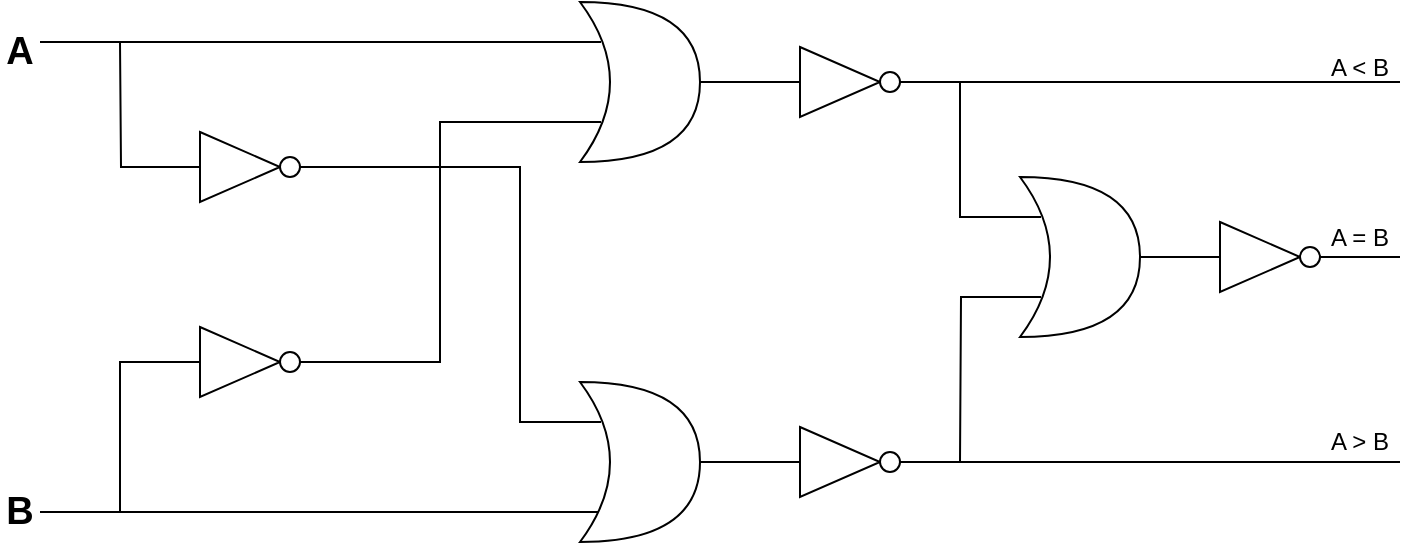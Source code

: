 <mxfile version="20.6.0" type="device" pages="2"><diagram id="DN50EGUBVt9f-XsoHKz-" name="Without notation"><mxGraphModel dx="538" dy="796" grid="1" gridSize="10" guides="1" tooltips="1" connect="1" arrows="1" fold="1" page="1" pageScale="1" pageWidth="827" pageHeight="1169" math="0" shadow="0"><root><mxCell id="0"/><mxCell id="1" parent="0"/><mxCell id="w02Tyu6QyvwPOrvGYQNX-39" style="edgeStyle=orthogonalEdgeStyle;rounded=0;orthogonalLoop=1;jettySize=auto;html=1;endArrow=none;endFill=0;entryX=0.175;entryY=0.25;entryDx=0;entryDy=0;entryPerimeter=0;" edge="1" parent="1" source="w02Tyu6QyvwPOrvGYQNX-1" target="w02Tyu6QyvwPOrvGYQNX-36"><mxGeometry relative="1" as="geometry"><Array as="points"><mxPoint x="190" y="430"/><mxPoint x="190" y="430"/></Array></mxGeometry></mxCell><mxCell id="w02Tyu6QyvwPOrvGYQNX-1" value="&lt;font style=&quot;font-size: 19px;&quot;&gt;&lt;b&gt;A&lt;/b&gt;&lt;/font&gt;" style="text;html=1;strokeColor=none;fillColor=none;align=center;verticalAlign=middle;whiteSpace=wrap;rounded=0;" vertex="1" parent="1"><mxGeometry x="100" y="420" width="20" height="30" as="geometry"/></mxCell><mxCell id="w02Tyu6QyvwPOrvGYQNX-44" style="edgeStyle=orthogonalEdgeStyle;rounded=0;orthogonalLoop=1;jettySize=auto;html=1;endArrow=none;endFill=0;" edge="1" parent="1" source="w02Tyu6QyvwPOrvGYQNX-2"><mxGeometry relative="1" as="geometry"><mxPoint x="400" y="665" as="targetPoint"/><Array as="points"><mxPoint x="330" y="665"/><mxPoint x="330" y="665"/></Array></mxGeometry></mxCell><mxCell id="w02Tyu6QyvwPOrvGYQNX-2" value="&lt;font style=&quot;font-size: 19px;&quot;&gt;&lt;b&gt;B&lt;/b&gt;&lt;/font&gt;" style="text;html=1;strokeColor=none;fillColor=none;align=center;verticalAlign=middle;whiteSpace=wrap;rounded=0;" vertex="1" parent="1"><mxGeometry x="100" y="650" width="20" height="30" as="geometry"/></mxCell><mxCell id="w02Tyu6QyvwPOrvGYQNX-46" style="edgeStyle=orthogonalEdgeStyle;rounded=0;orthogonalLoop=1;jettySize=auto;html=1;endArrow=none;endFill=0;" edge="1" parent="1" source="w02Tyu6QyvwPOrvGYQNX-9"><mxGeometry relative="1" as="geometry"><mxPoint x="190" y="665" as="targetPoint"/><Array as="points"><mxPoint x="160" y="590"/><mxPoint x="160" y="665"/></Array></mxGeometry></mxCell><mxCell id="w02Tyu6QyvwPOrvGYQNX-9" value="" style="triangle;whiteSpace=wrap;html=1;fontSize=19;" vertex="1" parent="1"><mxGeometry x="200" y="572.5" width="40" height="35" as="geometry"/></mxCell><mxCell id="w02Tyu6QyvwPOrvGYQNX-48" style="edgeStyle=orthogonalEdgeStyle;rounded=0;orthogonalLoop=1;jettySize=auto;html=1;endArrow=none;endFill=0;entryX=0.175;entryY=0.75;entryDx=0;entryDy=0;entryPerimeter=0;" edge="1" parent="1" source="w02Tyu6QyvwPOrvGYQNX-10" target="w02Tyu6QyvwPOrvGYQNX-36"><mxGeometry relative="1" as="geometry"><Array as="points"><mxPoint x="320" y="590"/><mxPoint x="320" y="470"/></Array></mxGeometry></mxCell><mxCell id="w02Tyu6QyvwPOrvGYQNX-10" value="" style="ellipse;whiteSpace=wrap;html=1;fontSize=19;" vertex="1" parent="1"><mxGeometry x="240" y="585" width="10" height="10" as="geometry"/></mxCell><mxCell id="w02Tyu6QyvwPOrvGYQNX-41" style="edgeStyle=orthogonalEdgeStyle;rounded=0;orthogonalLoop=1;jettySize=auto;html=1;endArrow=none;endFill=0;" edge="1" parent="1" source="w02Tyu6QyvwPOrvGYQNX-33"><mxGeometry relative="1" as="geometry"><mxPoint x="160" y="430" as="targetPoint"/></mxGeometry></mxCell><mxCell id="w02Tyu6QyvwPOrvGYQNX-33" value="" style="triangle;whiteSpace=wrap;html=1;fontSize=19;" vertex="1" parent="1"><mxGeometry x="200" y="475" width="40" height="35" as="geometry"/></mxCell><mxCell id="w02Tyu6QyvwPOrvGYQNX-49" style="edgeStyle=orthogonalEdgeStyle;rounded=0;orthogonalLoop=1;jettySize=auto;html=1;endArrow=none;endFill=0;entryX=0.175;entryY=0.25;entryDx=0;entryDy=0;entryPerimeter=0;" edge="1" parent="1" source="w02Tyu6QyvwPOrvGYQNX-34" target="w02Tyu6QyvwPOrvGYQNX-45"><mxGeometry relative="1" as="geometry"><Array as="points"><mxPoint x="360" y="492"/><mxPoint x="360" y="620"/></Array></mxGeometry></mxCell><mxCell id="w02Tyu6QyvwPOrvGYQNX-34" value="" style="ellipse;whiteSpace=wrap;html=1;fontSize=19;" vertex="1" parent="1"><mxGeometry x="240" y="487.5" width="10" height="10" as="geometry"/></mxCell><mxCell id="w02Tyu6QyvwPOrvGYQNX-53" style="edgeStyle=orthogonalEdgeStyle;rounded=0;orthogonalLoop=1;jettySize=auto;html=1;endArrow=none;endFill=0;" edge="1" parent="1" source="w02Tyu6QyvwPOrvGYQNX-36" target="w02Tyu6QyvwPOrvGYQNX-51"><mxGeometry relative="1" as="geometry"/></mxCell><mxCell id="w02Tyu6QyvwPOrvGYQNX-36" value="" style="shape=xor;whiteSpace=wrap;html=1;fontSize=19;" vertex="1" parent="1"><mxGeometry x="390" y="410" width="60" height="80" as="geometry"/></mxCell><mxCell id="w02Tyu6QyvwPOrvGYQNX-56" style="edgeStyle=orthogonalEdgeStyle;rounded=0;orthogonalLoop=1;jettySize=auto;html=1;endArrow=none;endFill=0;" edge="1" parent="1" source="w02Tyu6QyvwPOrvGYQNX-45" target="w02Tyu6QyvwPOrvGYQNX-54"><mxGeometry relative="1" as="geometry"/></mxCell><mxCell id="w02Tyu6QyvwPOrvGYQNX-45" value="" style="shape=xor;whiteSpace=wrap;html=1;fontSize=19;" vertex="1" parent="1"><mxGeometry x="390" y="600" width="60" height="80" as="geometry"/></mxCell><mxCell id="w02Tyu6QyvwPOrvGYQNX-51" value="" style="triangle;whiteSpace=wrap;html=1;fontSize=19;" vertex="1" parent="1"><mxGeometry x="500" y="432.5" width="40" height="35" as="geometry"/></mxCell><mxCell id="w02Tyu6QyvwPOrvGYQNX-57" style="edgeStyle=orthogonalEdgeStyle;rounded=0;orthogonalLoop=1;jettySize=auto;html=1;endArrow=none;endFill=0;" edge="1" parent="1" source="w02Tyu6QyvwPOrvGYQNX-52"><mxGeometry relative="1" as="geometry"><mxPoint x="800" y="450" as="targetPoint"/></mxGeometry></mxCell><mxCell id="w02Tyu6QyvwPOrvGYQNX-52" value="" style="ellipse;whiteSpace=wrap;html=1;fontSize=19;" vertex="1" parent="1"><mxGeometry x="540" y="445" width="10" height="10" as="geometry"/></mxCell><mxCell id="w02Tyu6QyvwPOrvGYQNX-54" value="" style="triangle;whiteSpace=wrap;html=1;fontSize=19;" vertex="1" parent="1"><mxGeometry x="500" y="622.5" width="40" height="35" as="geometry"/></mxCell><mxCell id="w02Tyu6QyvwPOrvGYQNX-58" value="" style="edgeStyle=orthogonalEdgeStyle;rounded=0;orthogonalLoop=1;jettySize=auto;html=1;endArrow=none;endFill=0;" edge="1" parent="1" source="w02Tyu6QyvwPOrvGYQNX-54" target="w02Tyu6QyvwPOrvGYQNX-45"><mxGeometry relative="1" as="geometry"/></mxCell><mxCell id="w02Tyu6QyvwPOrvGYQNX-59" style="edgeStyle=orthogonalEdgeStyle;rounded=0;orthogonalLoop=1;jettySize=auto;html=1;endArrow=none;endFill=0;" edge="1" parent="1" source="w02Tyu6QyvwPOrvGYQNX-55"><mxGeometry relative="1" as="geometry"><mxPoint x="800" y="640" as="targetPoint"/></mxGeometry></mxCell><mxCell id="w02Tyu6QyvwPOrvGYQNX-55" value="" style="ellipse;whiteSpace=wrap;html=1;fontSize=19;" vertex="1" parent="1"><mxGeometry x="540" y="635" width="10" height="10" as="geometry"/></mxCell><mxCell id="w02Tyu6QyvwPOrvGYQNX-65" style="edgeStyle=orthogonalEdgeStyle;rounded=0;orthogonalLoop=1;jettySize=auto;html=1;endArrow=none;endFill=0;" edge="1" parent="1" source="w02Tyu6QyvwPOrvGYQNX-60" target="w02Tyu6QyvwPOrvGYQNX-61"><mxGeometry relative="1" as="geometry"/></mxCell><mxCell id="w02Tyu6QyvwPOrvGYQNX-66" style="edgeStyle=orthogonalEdgeStyle;rounded=0;orthogonalLoop=1;jettySize=auto;html=1;endArrow=none;endFill=0;exitX=0.175;exitY=0.25;exitDx=0;exitDy=0;exitPerimeter=0;" edge="1" parent="1" source="w02Tyu6QyvwPOrvGYQNX-60"><mxGeometry relative="1" as="geometry"><mxPoint x="570" y="450" as="targetPoint"/><Array as="points"><mxPoint x="580" y="518"/><mxPoint x="580" y="450"/></Array></mxGeometry></mxCell><mxCell id="w02Tyu6QyvwPOrvGYQNX-67" style="edgeStyle=orthogonalEdgeStyle;rounded=0;orthogonalLoop=1;jettySize=auto;html=1;endArrow=none;endFill=0;exitX=0.175;exitY=0.75;exitDx=0;exitDy=0;exitPerimeter=0;" edge="1" parent="1" source="w02Tyu6QyvwPOrvGYQNX-60"><mxGeometry relative="1" as="geometry"><mxPoint x="580" y="640" as="targetPoint"/></mxGeometry></mxCell><mxCell id="w02Tyu6QyvwPOrvGYQNX-60" value="" style="shape=xor;whiteSpace=wrap;html=1;" vertex="1" parent="1"><mxGeometry x="610" y="497.5" width="60" height="80" as="geometry"/></mxCell><mxCell id="w02Tyu6QyvwPOrvGYQNX-61" value="" style="triangle;whiteSpace=wrap;html=1;fontSize=19;" vertex="1" parent="1"><mxGeometry x="710" y="520" width="40" height="35" as="geometry"/></mxCell><mxCell id="w02Tyu6QyvwPOrvGYQNX-68" style="edgeStyle=orthogonalEdgeStyle;rounded=0;orthogonalLoop=1;jettySize=auto;html=1;endArrow=none;endFill=0;" edge="1" parent="1" source="w02Tyu6QyvwPOrvGYQNX-62"><mxGeometry relative="1" as="geometry"><mxPoint x="800.0" y="537.5" as="targetPoint"/></mxGeometry></mxCell><mxCell id="w02Tyu6QyvwPOrvGYQNX-62" value="" style="ellipse;whiteSpace=wrap;html=1;fontSize=19;" vertex="1" parent="1"><mxGeometry x="750" y="532.5" width="10" height="10" as="geometry"/></mxCell><mxCell id="w02Tyu6QyvwPOrvGYQNX-69" value="A &amp;lt; B" style="text;html=1;strokeColor=none;fillColor=none;align=center;verticalAlign=middle;whiteSpace=wrap;rounded=0;" vertex="1" parent="1"><mxGeometry x="760" y="435" width="40" height="15" as="geometry"/></mxCell><mxCell id="w02Tyu6QyvwPOrvGYQNX-70" value="A = B" style="text;html=1;strokeColor=none;fillColor=none;align=center;verticalAlign=middle;whiteSpace=wrap;rounded=0;" vertex="1" parent="1"><mxGeometry x="760" y="520" width="40" height="15" as="geometry"/></mxCell><mxCell id="w02Tyu6QyvwPOrvGYQNX-71" value="A &amp;gt; B" style="text;html=1;strokeColor=none;fillColor=none;align=center;verticalAlign=middle;whiteSpace=wrap;rounded=0;" vertex="1" parent="1"><mxGeometry x="760" y="622.5" width="40" height="15" as="geometry"/></mxCell></root></mxGraphModel></diagram><diagram id="lvxbQ1s4BNRm7M7qcB6n" name="With notation"><mxGraphModel dx="780" dy="1154" grid="1" gridSize="10" guides="1" tooltips="1" connect="1" arrows="1" fold="1" page="1" pageScale="1" pageWidth="827" pageHeight="1169" math="0" shadow="0"><root><mxCell id="0"/><mxCell id="1" parent="0"/><mxCell id="GeCF9v-wFL7EKcrU_VGQ-1" style="edgeStyle=orthogonalEdgeStyle;rounded=0;orthogonalLoop=1;jettySize=auto;html=1;endArrow=none;endFill=0;entryX=0.175;entryY=0.25;entryDx=0;entryDy=0;entryPerimeter=0;" edge="1" parent="1" source="GeCF9v-wFL7EKcrU_VGQ-2" target="GeCF9v-wFL7EKcrU_VGQ-14"><mxGeometry relative="1" as="geometry"><Array as="points"><mxPoint x="190" y="430"/><mxPoint x="190" y="430"/></Array></mxGeometry></mxCell><mxCell id="GeCF9v-wFL7EKcrU_VGQ-2" value="&lt;font style=&quot;font-size: 19px;&quot;&gt;&lt;b&gt;A&lt;/b&gt;&lt;/font&gt;" style="text;html=1;strokeColor=none;fillColor=none;align=center;verticalAlign=middle;whiteSpace=wrap;rounded=0;" vertex="1" parent="1"><mxGeometry x="100" y="420" width="20" height="30" as="geometry"/></mxCell><mxCell id="GeCF9v-wFL7EKcrU_VGQ-3" style="edgeStyle=orthogonalEdgeStyle;rounded=0;orthogonalLoop=1;jettySize=auto;html=1;endArrow=none;endFill=0;" edge="1" parent="1" source="GeCF9v-wFL7EKcrU_VGQ-4"><mxGeometry relative="1" as="geometry"><mxPoint x="400" y="665" as="targetPoint"/><Array as="points"><mxPoint x="330" y="665"/><mxPoint x="330" y="665"/></Array></mxGeometry></mxCell><mxCell id="GeCF9v-wFL7EKcrU_VGQ-4" value="&lt;font style=&quot;font-size: 19px;&quot;&gt;&lt;b&gt;B&lt;/b&gt;&lt;/font&gt;" style="text;html=1;strokeColor=none;fillColor=none;align=center;verticalAlign=middle;whiteSpace=wrap;rounded=0;" vertex="1" parent="1"><mxGeometry x="100" y="650" width="20" height="30" as="geometry"/></mxCell><mxCell id="GeCF9v-wFL7EKcrU_VGQ-5" style="edgeStyle=orthogonalEdgeStyle;rounded=0;orthogonalLoop=1;jettySize=auto;html=1;endArrow=none;endFill=0;" edge="1" parent="1" source="GeCF9v-wFL7EKcrU_VGQ-6"><mxGeometry relative="1" as="geometry"><mxPoint x="190" y="665" as="targetPoint"/><Array as="points"><mxPoint x="160" y="590"/><mxPoint x="160" y="665"/></Array></mxGeometry></mxCell><mxCell id="GeCF9v-wFL7EKcrU_VGQ-6" value="" style="triangle;whiteSpace=wrap;html=1;fontSize=19;" vertex="1" parent="1"><mxGeometry x="200" y="572.5" width="40" height="35" as="geometry"/></mxCell><mxCell id="GeCF9v-wFL7EKcrU_VGQ-7" style="edgeStyle=orthogonalEdgeStyle;rounded=0;orthogonalLoop=1;jettySize=auto;html=1;endArrow=none;endFill=0;entryX=0.175;entryY=0.75;entryDx=0;entryDy=0;entryPerimeter=0;" edge="1" parent="1" source="GeCF9v-wFL7EKcrU_VGQ-8" target="GeCF9v-wFL7EKcrU_VGQ-14"><mxGeometry relative="1" as="geometry"><Array as="points"><mxPoint x="320" y="590"/><mxPoint x="320" y="470"/></Array></mxGeometry></mxCell><mxCell id="GeCF9v-wFL7EKcrU_VGQ-8" value="" style="ellipse;whiteSpace=wrap;html=1;fontSize=19;" vertex="1" parent="1"><mxGeometry x="240" y="585" width="10" height="10" as="geometry"/></mxCell><mxCell id="GeCF9v-wFL7EKcrU_VGQ-9" style="edgeStyle=orthogonalEdgeStyle;rounded=0;orthogonalLoop=1;jettySize=auto;html=1;endArrow=none;endFill=0;" edge="1" parent="1" source="GeCF9v-wFL7EKcrU_VGQ-10"><mxGeometry relative="1" as="geometry"><mxPoint x="160" y="430" as="targetPoint"/></mxGeometry></mxCell><mxCell id="GeCF9v-wFL7EKcrU_VGQ-10" value="" style="triangle;whiteSpace=wrap;html=1;fontSize=19;" vertex="1" parent="1"><mxGeometry x="200" y="475" width="40" height="35" as="geometry"/></mxCell><mxCell id="GeCF9v-wFL7EKcrU_VGQ-11" style="edgeStyle=orthogonalEdgeStyle;rounded=0;orthogonalLoop=1;jettySize=auto;html=1;endArrow=none;endFill=0;entryX=0.175;entryY=0.25;entryDx=0;entryDy=0;entryPerimeter=0;" edge="1" parent="1" source="GeCF9v-wFL7EKcrU_VGQ-12" target="GeCF9v-wFL7EKcrU_VGQ-16"><mxGeometry relative="1" as="geometry"><Array as="points"><mxPoint x="360" y="492"/><mxPoint x="360" y="620"/></Array></mxGeometry></mxCell><mxCell id="GeCF9v-wFL7EKcrU_VGQ-12" value="" style="ellipse;whiteSpace=wrap;html=1;fontSize=19;" vertex="1" parent="1"><mxGeometry x="240" y="487.5" width="10" height="10" as="geometry"/></mxCell><mxCell id="GeCF9v-wFL7EKcrU_VGQ-13" style="edgeStyle=orthogonalEdgeStyle;rounded=0;orthogonalLoop=1;jettySize=auto;html=1;endArrow=none;endFill=0;" edge="1" parent="1" source="GeCF9v-wFL7EKcrU_VGQ-14" target="GeCF9v-wFL7EKcrU_VGQ-17"><mxGeometry relative="1" as="geometry"/></mxCell><mxCell id="GeCF9v-wFL7EKcrU_VGQ-14" value="" style="shape=xor;whiteSpace=wrap;html=1;fontSize=19;" vertex="1" parent="1"><mxGeometry x="390" y="410" width="60" height="80" as="geometry"/></mxCell><mxCell id="GeCF9v-wFL7EKcrU_VGQ-15" style="edgeStyle=orthogonalEdgeStyle;rounded=0;orthogonalLoop=1;jettySize=auto;html=1;endArrow=none;endFill=0;" edge="1" parent="1" source="GeCF9v-wFL7EKcrU_VGQ-16" target="GeCF9v-wFL7EKcrU_VGQ-20"><mxGeometry relative="1" as="geometry"/></mxCell><mxCell id="GeCF9v-wFL7EKcrU_VGQ-16" value="" style="shape=xor;whiteSpace=wrap;html=1;fontSize=19;" vertex="1" parent="1"><mxGeometry x="390" y="600" width="60" height="80" as="geometry"/></mxCell><mxCell id="GeCF9v-wFL7EKcrU_VGQ-17" value="" style="triangle;whiteSpace=wrap;html=1;fontSize=19;" vertex="1" parent="1"><mxGeometry x="500" y="432.5" width="40" height="35" as="geometry"/></mxCell><mxCell id="GeCF9v-wFL7EKcrU_VGQ-18" style="edgeStyle=orthogonalEdgeStyle;rounded=0;orthogonalLoop=1;jettySize=auto;html=1;endArrow=none;endFill=0;" edge="1" parent="1" source="GeCF9v-wFL7EKcrU_VGQ-19"><mxGeometry relative="1" as="geometry"><mxPoint x="800" y="450" as="targetPoint"/></mxGeometry></mxCell><mxCell id="GeCF9v-wFL7EKcrU_VGQ-19" value="" style="ellipse;whiteSpace=wrap;html=1;fontSize=19;" vertex="1" parent="1"><mxGeometry x="540" y="445" width="10" height="10" as="geometry"/></mxCell><mxCell id="GeCF9v-wFL7EKcrU_VGQ-20" value="" style="triangle;whiteSpace=wrap;html=1;fontSize=19;" vertex="1" parent="1"><mxGeometry x="500" y="622.5" width="40" height="35" as="geometry"/></mxCell><mxCell id="GeCF9v-wFL7EKcrU_VGQ-21" value="" style="edgeStyle=orthogonalEdgeStyle;rounded=0;orthogonalLoop=1;jettySize=auto;html=1;endArrow=none;endFill=0;" edge="1" parent="1" source="GeCF9v-wFL7EKcrU_VGQ-20" target="GeCF9v-wFL7EKcrU_VGQ-16"><mxGeometry relative="1" as="geometry"/></mxCell><mxCell id="GeCF9v-wFL7EKcrU_VGQ-22" style="edgeStyle=orthogonalEdgeStyle;rounded=0;orthogonalLoop=1;jettySize=auto;html=1;endArrow=none;endFill=0;" edge="1" parent="1" source="GeCF9v-wFL7EKcrU_VGQ-23"><mxGeometry relative="1" as="geometry"><mxPoint x="800" y="640" as="targetPoint"/></mxGeometry></mxCell><mxCell id="GeCF9v-wFL7EKcrU_VGQ-23" value="" style="ellipse;whiteSpace=wrap;html=1;fontSize=19;" vertex="1" parent="1"><mxGeometry x="540" y="635" width="10" height="10" as="geometry"/></mxCell><mxCell id="GeCF9v-wFL7EKcrU_VGQ-24" style="edgeStyle=orthogonalEdgeStyle;rounded=0;orthogonalLoop=1;jettySize=auto;html=1;endArrow=none;endFill=0;" edge="1" parent="1" source="GeCF9v-wFL7EKcrU_VGQ-27" target="GeCF9v-wFL7EKcrU_VGQ-28"><mxGeometry relative="1" as="geometry"/></mxCell><mxCell id="GeCF9v-wFL7EKcrU_VGQ-25" style="edgeStyle=orthogonalEdgeStyle;rounded=0;orthogonalLoop=1;jettySize=auto;html=1;endArrow=none;endFill=0;exitX=0.175;exitY=0.25;exitDx=0;exitDy=0;exitPerimeter=0;" edge="1" parent="1" source="GeCF9v-wFL7EKcrU_VGQ-27"><mxGeometry relative="1" as="geometry"><mxPoint x="570" y="450" as="targetPoint"/><Array as="points"><mxPoint x="580" y="518"/><mxPoint x="580" y="450"/></Array></mxGeometry></mxCell><mxCell id="GeCF9v-wFL7EKcrU_VGQ-26" style="edgeStyle=orthogonalEdgeStyle;rounded=0;orthogonalLoop=1;jettySize=auto;html=1;endArrow=none;endFill=0;exitX=0.175;exitY=0.75;exitDx=0;exitDy=0;exitPerimeter=0;" edge="1" parent="1" source="GeCF9v-wFL7EKcrU_VGQ-27"><mxGeometry relative="1" as="geometry"><mxPoint x="580" y="640" as="targetPoint"/></mxGeometry></mxCell><mxCell id="GeCF9v-wFL7EKcrU_VGQ-27" value="" style="shape=xor;whiteSpace=wrap;html=1;" vertex="1" parent="1"><mxGeometry x="610" y="497.5" width="60" height="80" as="geometry"/></mxCell><mxCell id="GeCF9v-wFL7EKcrU_VGQ-28" value="" style="triangle;whiteSpace=wrap;html=1;fontSize=19;" vertex="1" parent="1"><mxGeometry x="710" y="520" width="40" height="35" as="geometry"/></mxCell><mxCell id="GeCF9v-wFL7EKcrU_VGQ-29" style="edgeStyle=orthogonalEdgeStyle;rounded=0;orthogonalLoop=1;jettySize=auto;html=1;endArrow=none;endFill=0;" edge="1" parent="1" source="GeCF9v-wFL7EKcrU_VGQ-30"><mxGeometry relative="1" as="geometry"><mxPoint x="800" y="537.5" as="targetPoint"/></mxGeometry></mxCell><mxCell id="GeCF9v-wFL7EKcrU_VGQ-30" value="" style="ellipse;whiteSpace=wrap;html=1;fontSize=19;" vertex="1" parent="1"><mxGeometry x="750" y="532.5" width="10" height="10" as="geometry"/></mxCell><mxCell id="GeCF9v-wFL7EKcrU_VGQ-31" value="A &amp;lt; B" style="text;html=1;strokeColor=none;fillColor=none;align=center;verticalAlign=middle;whiteSpace=wrap;rounded=0;" vertex="1" parent="1"><mxGeometry x="760" y="435" width="40" height="15" as="geometry"/></mxCell><mxCell id="GeCF9v-wFL7EKcrU_VGQ-32" value="A = B" style="text;html=1;strokeColor=none;fillColor=none;align=center;verticalAlign=middle;whiteSpace=wrap;rounded=0;" vertex="1" parent="1"><mxGeometry x="760" y="520" width="40" height="15" as="geometry"/></mxCell><mxCell id="GeCF9v-wFL7EKcrU_VGQ-33" value="A &amp;gt; B" style="text;html=1;strokeColor=none;fillColor=none;align=center;verticalAlign=middle;whiteSpace=wrap;rounded=0;" vertex="1" parent="1"><mxGeometry x="760" y="622.5" width="40" height="15" as="geometry"/></mxCell><mxCell id="GeCF9v-wFL7EKcrU_VGQ-34" value="&lt;b&gt;I1&lt;/b&gt;" style="text;html=1;strokeColor=none;fillColor=none;align=center;verticalAlign=middle;whiteSpace=wrap;rounded=0;fontSize=22;" vertex="1" parent="1"><mxGeometry x="450" y="430" width="20" height="20" as="geometry"/></mxCell><mxCell id="GeCF9v-wFL7EKcrU_VGQ-35" value="&lt;b&gt;I2&lt;/b&gt;" style="text;html=1;strokeColor=none;fillColor=none;align=center;verticalAlign=middle;whiteSpace=wrap;rounded=0;fontSize=22;" vertex="1" parent="1"><mxGeometry x="550" y="430" width="20" height="20" as="geometry"/></mxCell><mxCell id="GeCF9v-wFL7EKcrU_VGQ-36" value="&lt;b&gt;I3&lt;/b&gt;" style="text;html=1;strokeColor=none;fillColor=none;align=center;verticalAlign=middle;whiteSpace=wrap;rounded=0;fontSize=22;" vertex="1" parent="1"><mxGeometry x="450" y="620" width="20" height="20" as="geometry"/></mxCell><mxCell id="GeCF9v-wFL7EKcrU_VGQ-37" value="&lt;b&gt;I4&lt;/b&gt;" style="text;html=1;strokeColor=none;fillColor=none;align=center;verticalAlign=middle;whiteSpace=wrap;rounded=0;fontSize=22;" vertex="1" parent="1"><mxGeometry x="550" y="620" width="20" height="20" as="geometry"/></mxCell><mxCell id="GeCF9v-wFL7EKcrU_VGQ-38" value="&lt;b&gt;I5&lt;/b&gt;" style="text;html=1;strokeColor=none;fillColor=none;align=center;verticalAlign=middle;whiteSpace=wrap;rounded=0;fontSize=22;" vertex="1" parent="1"><mxGeometry x="670" y="517.5" width="20" height="20" as="geometry"/></mxCell><mxCell id="GeCF9v-wFL7EKcrU_VGQ-39" value="&lt;b&gt;I6&lt;/b&gt;" style="text;html=1;strokeColor=none;fillColor=none;align=center;verticalAlign=middle;whiteSpace=wrap;rounded=0;fontSize=22;" vertex="1" parent="1"><mxGeometry x="740" y="510" width="20" height="20" as="geometry"/></mxCell></root></mxGraphModel></diagram></mxfile>